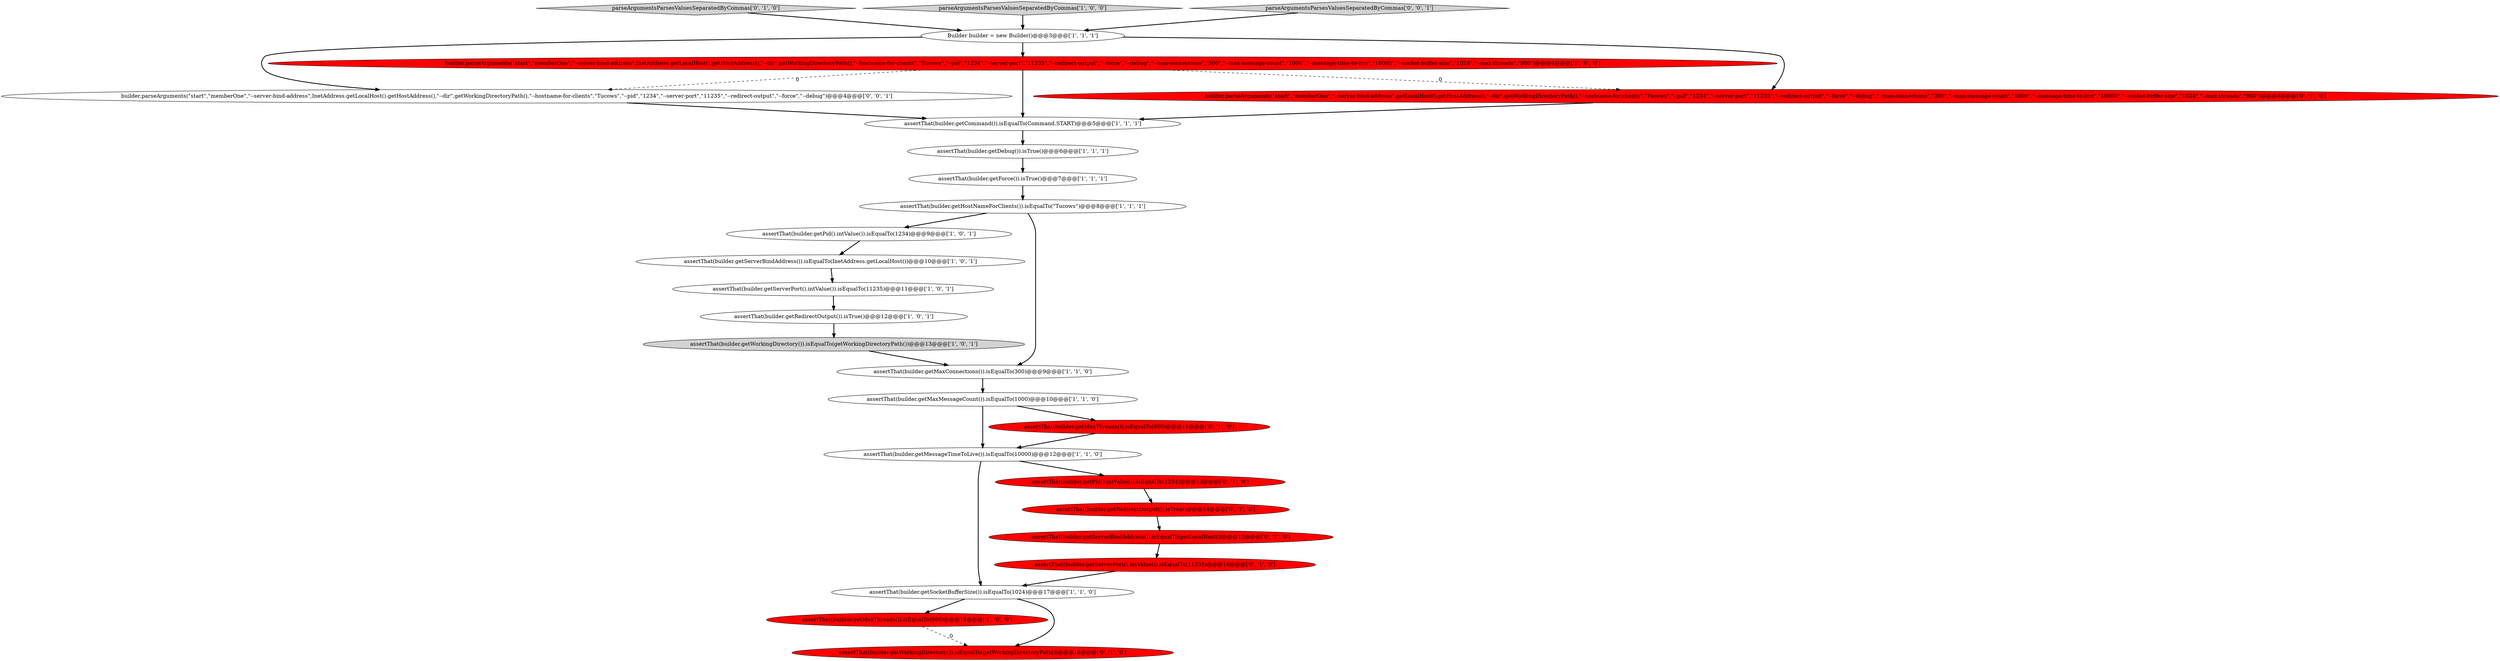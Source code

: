 digraph {
20 [style = filled, label = "assertThat(builder.getRedirectOutput()).isTrue()@@@14@@@['0', '1', '0']", fillcolor = red, shape = ellipse image = "AAA1AAABBB2BBB"];
16 [style = filled, label = "assertThat(builder.getServerPort().intValue()).isEqualTo(11235)@@@11@@@['1', '0', '1']", fillcolor = white, shape = ellipse image = "AAA0AAABBB1BBB"];
2 [style = filled, label = "assertThat(builder.getServerBindAddress()).isEqualTo(InetAddress.getLocalHost())@@@10@@@['1', '0', '1']", fillcolor = white, shape = ellipse image = "AAA0AAABBB1BBB"];
22 [style = filled, label = "parseArgumentsParsesValuesSeparatedByCommas['0', '1', '0']", fillcolor = lightgray, shape = diamond image = "AAA0AAABBB2BBB"];
4 [style = filled, label = "assertThat(builder.getHostNameForClients()).isEqualTo(\"Tucows\")@@@8@@@['1', '1', '1']", fillcolor = white, shape = ellipse image = "AAA0AAABBB1BBB"];
25 [style = filled, label = "builder.parseArguments(\"start\",\"memberOne\",\"--server-bind-address\",InetAddress.getLocalHost().getHostAddress(),\"--dir\",getWorkingDirectoryPath(),\"--hostname-for-clients\",\"Tucows\",\"--pid\",\"1234\",\"--server-port\",\"11235\",\"--redirect-output\",\"--force\",\"--debug\")@@@4@@@['0', '0', '1']", fillcolor = white, shape = ellipse image = "AAA0AAABBB3BBB"];
11 [style = filled, label = "assertThat(builder.getWorkingDirectory()).isEqualTo(getWorkingDirectoryPath())@@@13@@@['1', '0', '1']", fillcolor = lightgray, shape = ellipse image = "AAA0AAABBB1BBB"];
12 [style = filled, label = "assertThat(builder.getPid().intValue()).isEqualTo(1234)@@@9@@@['1', '0', '1']", fillcolor = white, shape = ellipse image = "AAA0AAABBB1BBB"];
14 [style = filled, label = "assertThat(builder.getRedirectOutput()).isTrue()@@@12@@@['1', '0', '1']", fillcolor = white, shape = ellipse image = "AAA0AAABBB1BBB"];
21 [style = filled, label = "builder.parseArguments(\"start\",\"memberOne\",\"--server-bind-address\",getLocalHost().getHostAddress(),\"--dir\",getWorkingDirectoryPath(),\"--hostname-for-clients\",\"Tucows\",\"--pid\",\"1234\",\"--server-port\",\"11235\",\"--redirect-output\",\"--force\",\"--debug\",\"--max-connections\",\"300\",\"--max-message-count\",\"1000\",\"--message-time-to-live\",\"10000\",\"--socket-buffer-size\",\"1024\",\"--max-threads\",\"900\")@@@4@@@['0', '1', '0']", fillcolor = red, shape = ellipse image = "AAA1AAABBB2BBB"];
15 [style = filled, label = "assertThat(builder.getMessageTimeToLive()).isEqualTo(10000)@@@12@@@['1', '1', '0']", fillcolor = white, shape = ellipse image = "AAA0AAABBB1BBB"];
3 [style = filled, label = "builder.parseArguments(\"start\",\"memberOne\",\"--server-bind-address\",InetAddress.getLocalHost().getHostAddress(),\"--dir\",getWorkingDirectoryPath(),\"--hostname-for-clients\",\"Tucows\",\"--pid\",\"1234\",\"--server-port\",\"11235\",\"--redirect-output\",\"--force\",\"--debug\",\"--max-connections\",\"300\",\"--max-message-count\",\"1000\",\"--message-time-to-live\",\"10000\",\"--socket-buffer-size\",\"1024\",\"--max-threads\",\"900\")@@@4@@@['1', '0', '0']", fillcolor = red, shape = ellipse image = "AAA1AAABBB1BBB"];
13 [style = filled, label = "parseArgumentsParsesValuesSeparatedByCommas['1', '0', '0']", fillcolor = lightgray, shape = diamond image = "AAA0AAABBB1BBB"];
0 [style = filled, label = "assertThat(builder.getCommand()).isEqualTo(Command.START)@@@5@@@['1', '1', '1']", fillcolor = white, shape = ellipse image = "AAA0AAABBB1BBB"];
1 [style = filled, label = "assertThat(builder.getDebug()).isTrue()@@@6@@@['1', '1', '1']", fillcolor = white, shape = ellipse image = "AAA0AAABBB1BBB"];
5 [style = filled, label = "assertThat(builder.getSocketBufferSize()).isEqualTo(1024)@@@17@@@['1', '1', '0']", fillcolor = white, shape = ellipse image = "AAA0AAABBB1BBB"];
19 [style = filled, label = "assertThat(builder.getServerPort().intValue()).isEqualTo(11235)@@@16@@@['0', '1', '0']", fillcolor = red, shape = ellipse image = "AAA1AAABBB2BBB"];
23 [style = filled, label = "assertThat(builder.getMaxThreads()).isEqualTo(900)@@@11@@@['0', '1', '0']", fillcolor = red, shape = ellipse image = "AAA1AAABBB2BBB"];
26 [style = filled, label = "parseArgumentsParsesValuesSeparatedByCommas['0', '0', '1']", fillcolor = lightgray, shape = diamond image = "AAA0AAABBB3BBB"];
6 [style = filled, label = "assertThat(builder.getMaxMessageCount()).isEqualTo(1000)@@@10@@@['1', '1', '0']", fillcolor = white, shape = ellipse image = "AAA0AAABBB1BBB"];
24 [style = filled, label = "assertThat(builder.getServerBindAddress()).isEqualTo(getLocalHost())@@@15@@@['0', '1', '0']", fillcolor = red, shape = ellipse image = "AAA1AAABBB2BBB"];
8 [style = filled, label = "assertThat(builder.getMaxThreads()).isEqualTo(900)@@@18@@@['1', '0', '0']", fillcolor = red, shape = ellipse image = "AAA1AAABBB1BBB"];
17 [style = filled, label = "assertThat(builder.getWorkingDirectory()).isEqualTo(getWorkingDirectoryPath())@@@18@@@['0', '1', '0']", fillcolor = red, shape = ellipse image = "AAA1AAABBB2BBB"];
7 [style = filled, label = "Builder builder = new Builder()@@@3@@@['1', '1', '1']", fillcolor = white, shape = ellipse image = "AAA0AAABBB1BBB"];
9 [style = filled, label = "assertThat(builder.getMaxConnections()).isEqualTo(300)@@@9@@@['1', '1', '0']", fillcolor = white, shape = ellipse image = "AAA0AAABBB1BBB"];
10 [style = filled, label = "assertThat(builder.getForce()).isTrue()@@@7@@@['1', '1', '1']", fillcolor = white, shape = ellipse image = "AAA0AAABBB1BBB"];
18 [style = filled, label = "assertThat(builder.getPid().intValue()).isEqualTo(1234)@@@13@@@['0', '1', '0']", fillcolor = red, shape = ellipse image = "AAA1AAABBB2BBB"];
25->0 [style = bold, label=""];
4->9 [style = bold, label=""];
5->8 [style = bold, label=""];
24->19 [style = bold, label=""];
3->25 [style = dashed, label="0"];
26->7 [style = bold, label=""];
21->0 [style = bold, label=""];
3->21 [style = dashed, label="0"];
6->23 [style = bold, label=""];
23->15 [style = bold, label=""];
11->9 [style = bold, label=""];
5->17 [style = bold, label=""];
15->18 [style = bold, label=""];
22->7 [style = bold, label=""];
7->3 [style = bold, label=""];
6->15 [style = bold, label=""];
15->5 [style = bold, label=""];
3->0 [style = bold, label=""];
9->6 [style = bold, label=""];
19->5 [style = bold, label=""];
18->20 [style = bold, label=""];
12->2 [style = bold, label=""];
13->7 [style = bold, label=""];
0->1 [style = bold, label=""];
10->4 [style = bold, label=""];
4->12 [style = bold, label=""];
7->21 [style = bold, label=""];
16->14 [style = bold, label=""];
8->17 [style = dashed, label="0"];
7->25 [style = bold, label=""];
20->24 [style = bold, label=""];
1->10 [style = bold, label=""];
14->11 [style = bold, label=""];
2->16 [style = bold, label=""];
}
